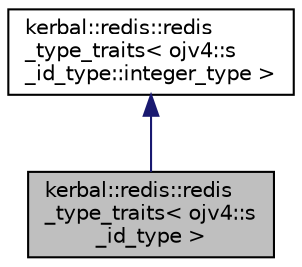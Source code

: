 digraph "kerbal::redis::redis_type_traits&lt; ojv4::s_id_type &gt;"
{
 // LATEX_PDF_SIZE
  edge [fontname="Helvetica",fontsize="10",labelfontname="Helvetica",labelfontsize="10"];
  node [fontname="Helvetica",fontsize="10",shape=record];
  Node2 [label="kerbal::redis::redis\l_type_traits\< ojv4::s\l_id_type \>",height=0.2,width=0.4,color="black", fillcolor="grey75", style="filled", fontcolor="black",tooltip=" "];
  Node3 -> Node2 [dir="back",color="midnightblue",fontsize="10",style="solid",fontname="Helvetica"];
  Node3 [label="kerbal::redis::redis\l_type_traits\< ojv4::s\l_id_type::integer_type \>",height=0.2,width=0.4,color="black", fillcolor="white", style="filled",URL="$structkerbal_1_1redis_1_1redis__type__traits.html",tooltip=" "];
}
